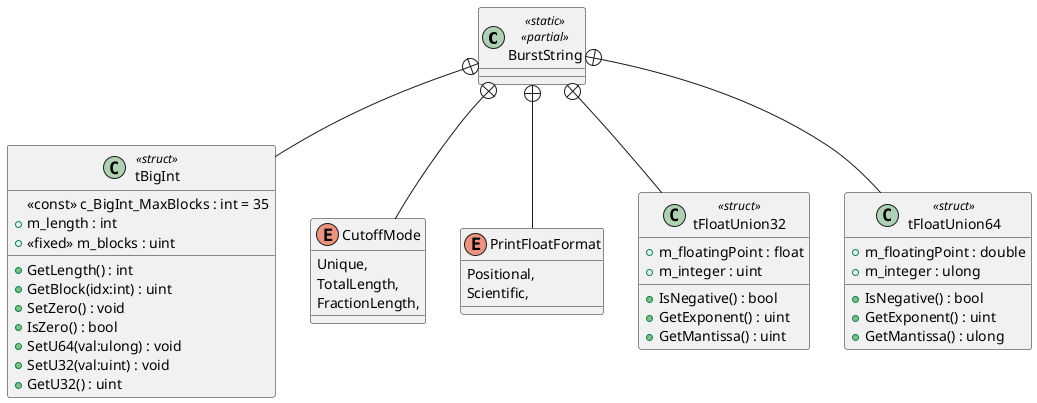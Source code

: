@startuml
class BurstString <<static>> <<partial>> {
}
class tBigInt <<struct>> {
    <<const>> c_BigInt_MaxBlocks : int = 35
    + GetLength() : int
    + GetBlock(idx:int) : uint
    + SetZero() : void
    + IsZero() : bool
    + SetU64(val:ulong) : void
    + SetU32(val:uint) : void
    + GetU32() : uint
    + m_length : int
    + <<fixed>> m_blocks : uint
}
enum CutoffMode {
    Unique,
    TotalLength,
    FractionLength,
}
enum PrintFloatFormat {
    Positional,
    Scientific,
}
class tFloatUnion32 <<struct>> {
    + IsNegative() : bool
    + GetExponent() : uint
    + GetMantissa() : uint
    + m_floatingPoint : float
    + m_integer : uint
}
class tFloatUnion64 <<struct>> {
    + IsNegative() : bool
    + GetExponent() : uint
    + GetMantissa() : ulong
    + m_floatingPoint : double
    + m_integer : ulong
}
BurstString +-- tBigInt
BurstString +-- CutoffMode
BurstString +-- PrintFloatFormat
BurstString +-- tFloatUnion32
BurstString +-- tFloatUnion64
@enduml
